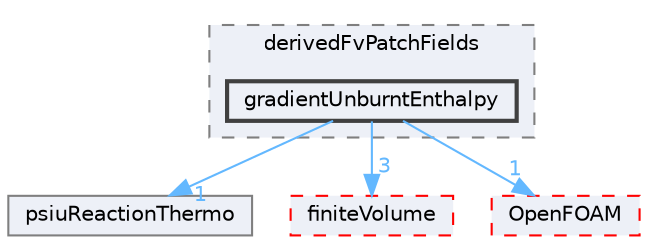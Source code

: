 digraph "src/thermophysicalModels/reactionThermo/derivedFvPatchFields/gradientUnburntEnthalpy"
{
 // LATEX_PDF_SIZE
  bgcolor="transparent";
  edge [fontname=Helvetica,fontsize=10,labelfontname=Helvetica,labelfontsize=10];
  node [fontname=Helvetica,fontsize=10,shape=box,height=0.2,width=0.4];
  compound=true
  subgraph clusterdir_b4a598cc3c8559f97d66ffab99cf62b6 {
    graph [ bgcolor="#edf0f7", pencolor="grey50", label="derivedFvPatchFields", fontname=Helvetica,fontsize=10 style="filled,dashed", URL="dir_b4a598cc3c8559f97d66ffab99cf62b6.html",tooltip=""]
  dir_120443541adcb7f157ecd1ce0ef12afa [label="gradientUnburntEnthalpy", fillcolor="#edf0f7", color="grey25", style="filled,bold", URL="dir_120443541adcb7f157ecd1ce0ef12afa.html",tooltip=""];
  }
  dir_6ec41dc007f4135099c235859d62b1cb [label="psiuReactionThermo", fillcolor="#edf0f7", color="grey50", style="filled", URL="dir_6ec41dc007f4135099c235859d62b1cb.html",tooltip=""];
  dir_9bd15774b555cf7259a6fa18f99fe99b [label="finiteVolume", fillcolor="#edf0f7", color="red", style="filled,dashed", URL="dir_9bd15774b555cf7259a6fa18f99fe99b.html",tooltip=""];
  dir_c5473ff19b20e6ec4dfe5c310b3778a8 [label="OpenFOAM", fillcolor="#edf0f7", color="red", style="filled,dashed", URL="dir_c5473ff19b20e6ec4dfe5c310b3778a8.html",tooltip=""];
  dir_120443541adcb7f157ecd1ce0ef12afa->dir_6ec41dc007f4135099c235859d62b1cb [headlabel="1", labeldistance=1.5 headhref="dir_001668_003113.html" href="dir_001668_003113.html" color="steelblue1" fontcolor="steelblue1"];
  dir_120443541adcb7f157ecd1ce0ef12afa->dir_9bd15774b555cf7259a6fa18f99fe99b [headlabel="3", labeldistance=1.5 headhref="dir_001668_001387.html" href="dir_001668_001387.html" color="steelblue1" fontcolor="steelblue1"];
  dir_120443541adcb7f157ecd1ce0ef12afa->dir_c5473ff19b20e6ec4dfe5c310b3778a8 [headlabel="1", labeldistance=1.5 headhref="dir_001668_002695.html" href="dir_001668_002695.html" color="steelblue1" fontcolor="steelblue1"];
}

